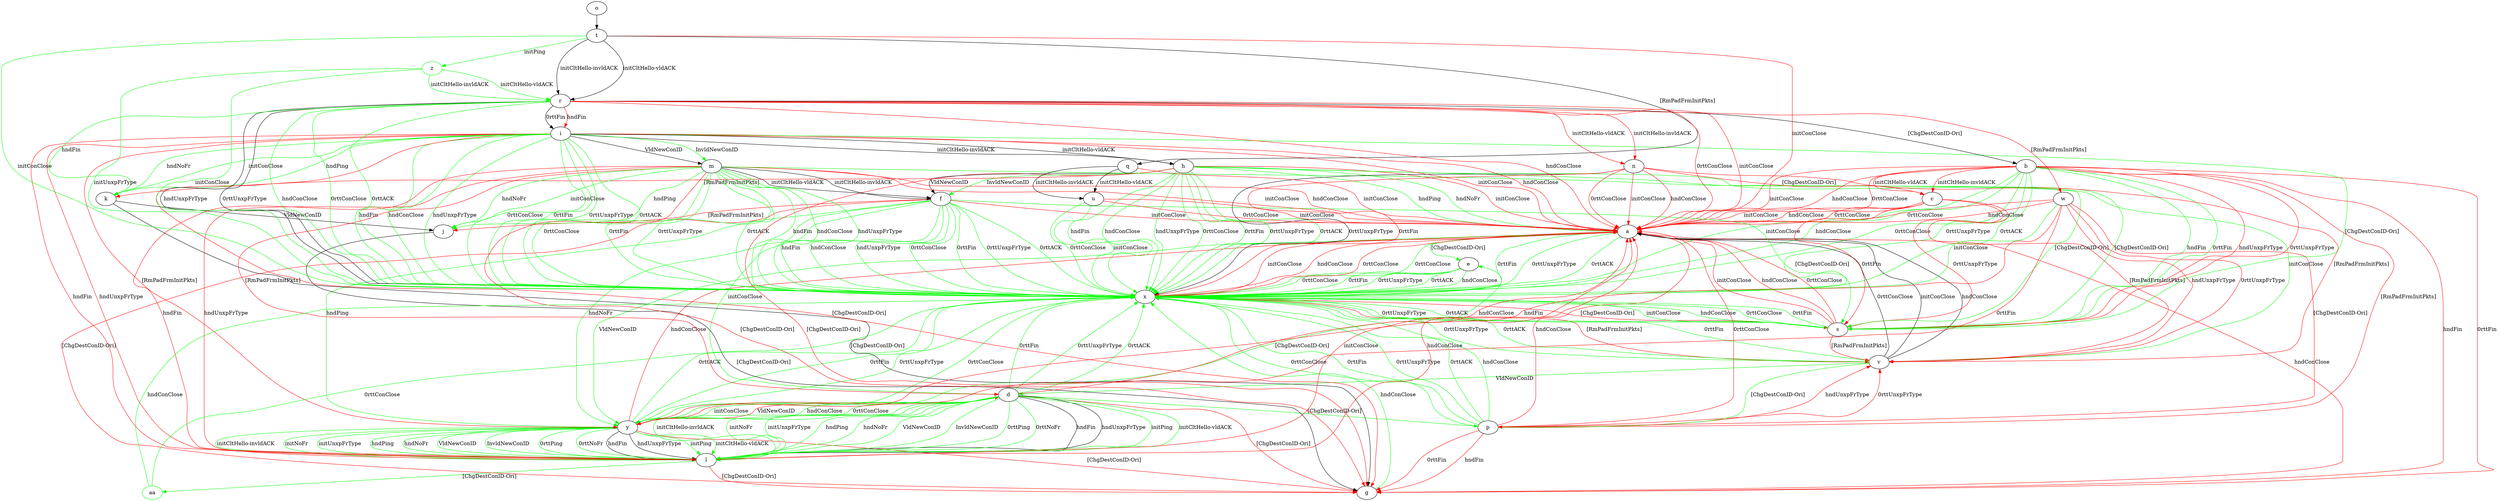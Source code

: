 digraph "" {
	a -> e	[key=0,
		color=green,
		label="[ChgDestConID-Ori] "];
	a -> x	[key=0,
		color=green,
		label="0rttConClose "];
	a -> x	[key=1,
		color=green,
		label="0rttFin "];
	a -> x	[key=2,
		color=green,
		label="0rttUnxpFrType "];
	a -> x	[key=3,
		color=green,
		label="0rttACK "];
	a -> y	[key=0,
		color=green,
		label="VldNewConID "];
	b -> a	[key=0,
		color=red,
		label="initConClose "];
	b -> a	[key=1,
		color=red,
		label="hndConClose "];
	b -> a	[key=2,
		color=red,
		label="0rttConClose "];
	b -> c	[key=0,
		color=red,
		label="initCltHello-vldACK "];
	b -> c	[key=1,
		color=red,
		label="initCltHello-invldACK "];
	b -> g	[key=0,
		color=red,
		label="hndFin "];
	b -> g	[key=1,
		color=red,
		label="0rttFin "];
	b -> p	[key=0,
		color=red,
		label="[RmPadFrmInitPkts] "];
	b -> s	[key=0,
		color=green,
		label="hndFin "];
	b -> s	[key=1,
		color=green,
		label="0rttFin "];
	b -> s	[key=2,
		color=red,
		label="hndUnxpFrType "];
	b -> s	[key=3,
		color=red,
		label="0rttUnxpFrType "];
	b -> x	[key=0,
		color=green,
		label="initConClose "];
	b -> x	[key=1,
		color=green,
		label="hndConClose "];
	b -> x	[key=2,
		color=green,
		label="0rttConClose "];
	b -> x	[key=3,
		color=green,
		label="0rttUnxpFrType "];
	b -> x	[key=4,
		color=green,
		label="0rttACK "];
	c -> a	[key=0,
		color=red,
		label="initConClose "];
	c -> a	[key=1,
		color=red,
		label="hndConClose "];
	c -> a	[key=2,
		color=red,
		label="0rttConClose "];
	c -> s	[key=0,
		color=red,
		label="0rttFin "];
	c -> s	[key=1,
		color=red,
		label="0rttUnxpFrType "];
	c -> v	[key=0,
		color=red,
		label="[RmPadFrmInitPkts] "];
	d -> a	[key=0,
		color=red,
		label="hndConClose "];
	d -> g	[key=0,
		color=red,
		label="[ChgDestConID-Ori] "];
	d -> l	[key=0,
		label="hndFin "];
	d -> l	[key=1,
		label="hndUnxpFrType "];
	d -> l	[key=2,
		color=green,
		label="initPing "];
	d -> l	[key=3,
		color=green,
		label="initCltHello-vldACK "];
	d -> l	[key=4,
		color=green,
		label="initCltHello-invldACK "];
	d -> l	[key=5,
		color=green,
		label="initNoFr "];
	d -> l	[key=6,
		color=green,
		label="initUnxpFrType "];
	d -> l	[key=7,
		color=green,
		label="hndPing "];
	d -> l	[key=8,
		color=green,
		label="hndNoFr "];
	d -> l	[key=9,
		color=green,
		label="VldNewConID "];
	d -> l	[key=10,
		color=green,
		label="InvldNewConID "];
	d -> l	[key=11,
		color=green,
		label="0rttPing "];
	d -> l	[key=12,
		color=green,
		label="0rttNoFr "];
	d -> p	[key=0,
		color=green,
		label="[ChgDestConID-Ori] "];
	d -> x	[key=0,
		color=green,
		label="0rttFin "];
	d -> x	[key=1,
		color=green,
		label="0rttUnxpFrType "];
	d -> x	[key=2,
		color=green,
		label="0rttACK "];
	d -> y	[key=0,
		color=green,
		label="initConClose "];
	d -> y	[key=1,
		color=green,
		label="hndConClose "];
	d -> y	[key=2,
		color=green,
		label="0rttConClose "];
	e -> x	[key=0,
		color=green,
		label="hndConClose "];
	e -> x	[key=1,
		color=green,
		label="0rttConClose "];
	e -> x	[key=2,
		color=green,
		label="0rttFin "];
	e -> x	[key=3,
		color=green,
		label="0rttUnxpFrType "];
	e -> x	[key=4,
		color=green,
		label="0rttACK "];
	f -> a	[key=0,
		color=red,
		label="initConClose "];
	f -> d	[key=0,
		color=green,
		label="initConClose "];
	f -> g	[key=0,
		color=red,
		label="[ChgDestConID-Ori] "];
	f -> j	[key=0,
		color=red,
		label="[RmPadFrmInitPkts] "];
	f -> s	[key=0,
		color=green,
		label="[ChgDestConID-Ori] "];
	f -> x	[key=0,
		color=green,
		label="hndFin "];
	f -> x	[key=1,
		color=green,
		label="hndConClose "];
	f -> x	[key=2,
		color=green,
		label="hndUnxpFrType "];
	f -> x	[key=3,
		color=green,
		label="0rttConClose "];
	f -> x	[key=4,
		color=green,
		label="0rttFin "];
	f -> x	[key=5,
		color=green,
		label="0rttUnxpFrType "];
	f -> x	[key=6,
		color=green,
		label="0rttACK "];
	f -> y	[key=0,
		color=green,
		label="hndPing "];
	f -> y	[key=1,
		color=green,
		label="hndNoFr "];
	g -> a	[key=0,
		color=red,
		label="hndConClose "];
	g -> x	[key=0,
		color=green,
		label="hndConClose "];
	h -> a	[key=0,
		color=green,
		label="hndPing "];
	h -> a	[key=1,
		color=green,
		label="hndNoFr "];
	h -> a	[key=2,
		color=red,
		label="initConClose "];
	h -> f	[key=0,
		label="VldNewConID "];
	h -> f	[key=1,
		color=green,
		label="InvldNewConID "];
	h -> g	[key=0,
		color=red,
		label="[ChgDestConID-Ori] "];
	h -> k	[key=0,
		color=red,
		label="[RmPadFrmInitPkts] "];
	h -> s	[key=0,
		color=green,
		label="[ChgDestConID-Ori] "];
	h -> v	[key=0,
		color=green,
		label="initConClose "];
	h -> x	[key=0,
		color=green,
		label="hndFin "];
	h -> x	[key=1,
		color=green,
		label="hndConClose "];
	h -> x	[key=2,
		color=green,
		label="hndUnxpFrType "];
	h -> x	[key=3,
		color=green,
		label="0rttConClose "];
	h -> x	[key=4,
		color=green,
		label="0rttFin "];
	h -> x	[key=5,
		color=green,
		label="0rttUnxpFrType "];
	h -> x	[key=6,
		color=green,
		label="0rttACK "];
	i -> a	[key=0,
		color=red,
		label="initConClose "];
	i -> a	[key=1,
		color=red,
		label="hndConClose "];
	i -> g	[key=0,
		color=red,
		label="[ChgDestConID-Ori] "];
	i -> h	[key=0,
		label="initCltHello-vldACK "];
	i -> h	[key=1,
		label="initCltHello-invldACK "];
	i -> k	[key=0,
		color=green,
		label="initConClose "];
	i -> k	[key=1,
		color=green,
		label="hndPing "];
	i -> k	[key=2,
		color=green,
		label="hndNoFr "];
	i -> l	[key=0,
		color=red,
		label="hndFin "];
	i -> l	[key=1,
		color=red,
		label="hndUnxpFrType "];
	i -> m	[key=0,
		label="VldNewConID "];
	i -> m	[key=1,
		color=green,
		label="InvldNewConID "];
	i -> s	[key=0,
		color=green,
		label="[ChgDestConID-Ori] "];
	i -> x	[key=0,
		color=green,
		label="hndFin "];
	i -> x	[key=1,
		color=green,
		label="hndConClose "];
	i -> x	[key=2,
		color=green,
		label="hndUnxpFrType "];
	i -> x	[key=3,
		color=green,
		label="0rttConClose "];
	i -> x	[key=4,
		color=green,
		label="0rttFin "];
	i -> x	[key=5,
		color=green,
		label="0rttUnxpFrType "];
	i -> x	[key=6,
		color=green,
		label="0rttACK "];
	i -> y	[key=0,
		color=red,
		label="[RmPadFrmInitPkts] "];
	j -> g	[key=0,
		label="[ChgDestConID-Ori] "];
	k -> g	[key=0,
		label="[ChgDestConID-Ori] "];
	k -> j	[key=0,
		label="VldNewConID "];
	l -> a	[key=0,
		color=red,
		label="initConClose "];
	l -> a	[key=1,
		color=red,
		label="hndConClose "];
	l -> g	[key=0,
		color=red,
		label="[ChgDestConID-Ori] "];
	aa	[color=green];
	l -> aa	[key=0,
		color=green,
		label="[ChgDestConID-Ori] "];
	m -> a	[key=0,
		color=red,
		label="initConClose "];
	m -> a	[key=1,
		color=red,
		label="hndConClose "];
	m -> d	[key=0,
		color=red,
		label="[RmPadFrmInitPkts] "];
	m -> f	[key=0,
		label="initCltHello-vldACK "];
	m -> f	[key=1,
		label="initCltHello-invldACK "];
	m -> g	[key=0,
		color=red,
		label="[ChgDestConID-Ori] "];
	m -> j	[key=0,
		color=green,
		label="initConClose "];
	m -> j	[key=1,
		color=green,
		label="hndPing "];
	m -> j	[key=2,
		color=green,
		label="hndNoFr "];
	m -> l	[key=0,
		color=red,
		label="hndFin "];
	m -> l	[key=1,
		color=red,
		label="hndUnxpFrType "];
	m -> s	[key=0,
		color=green,
		label="[ChgDestConID-Ori] "];
	m -> x	[key=0,
		color=green,
		label="hndFin "];
	m -> x	[key=1,
		color=green,
		label="hndConClose "];
	m -> x	[key=2,
		color=green,
		label="hndUnxpFrType "];
	m -> x	[key=3,
		color=green,
		label="0rttConClose "];
	m -> x	[key=4,
		color=green,
		label="0rttFin "];
	m -> x	[key=5,
		color=green,
		label="0rttUnxpFrType "];
	m -> x	[key=6,
		color=green,
		label="0rttACK "];
	n -> a	[key=0,
		color=red,
		label="initConClose "];
	n -> a	[key=1,
		color=red,
		label="hndConClose "];
	n -> a	[key=2,
		color=red,
		label="0rttConClose "];
	n -> c	[key=0,
		color=red,
		label="[ChgDestConID-Ori] "];
	n -> v	[key=0,
		color=red,
		label="[RmPadFrmInitPkts] "];
	n -> x	[key=0,
		label="0rttUnxpFrType "];
	n -> x	[key=1,
		color=red,
		label="0rttFin "];
	o -> t	[key=0];
	p -> a	[key=0,
		color=red,
		label="hndConClose "];
	p -> a	[key=1,
		color=red,
		label="0rttConClose "];
	p -> g	[key=0,
		color=red,
		label="hndFin "];
	p -> g	[key=1,
		color=red,
		label="0rttFin "];
	p -> v	[key=0,
		color=red,
		label="hndUnxpFrType "];
	p -> v	[key=1,
		color=red,
		label="0rttUnxpFrType "];
	p -> x	[key=0,
		color=green,
		label="hndConClose "];
	p -> x	[key=1,
		color=green,
		label="0rttConClose "];
	p -> x	[key=2,
		color=green,
		label="0rttFin "];
	p -> x	[key=3,
		color=green,
		label="0rttUnxpFrType "];
	p -> x	[key=4,
		color=green,
		label="0rttACK "];
	q -> a	[key=0,
		color=red,
		label="initConClose "];
	q -> u	[key=0,
		label="initCltHello-vldACK "];
	q -> u	[key=1,
		label="initCltHello-invldACK "];
	r -> a	[key=0,
		color=red,
		label="initConClose "];
	r -> a	[key=1,
		color=red,
		label="hndConClose "];
	r -> a	[key=2,
		color=red,
		label="0rttConClose "];
	r -> b	[key=0,
		label="[ChgDestConID-Ori] "];
	r -> i	[key=0,
		label="0rttFin "];
	r -> i	[key=1,
		color=red,
		label="hndFin "];
	r -> k	[key=0,
		color=green,
		label="hndFin "];
	r -> n	[key=0,
		color=red,
		label="initCltHello-vldACK "];
	r -> n	[key=1,
		color=red,
		label="initCltHello-invldACK "];
	r -> w	[key=0,
		color=red,
		label="[RmPadFrmInitPkts] "];
	r -> x	[key=0,
		label="hndUnxpFrType "];
	r -> x	[key=1,
		label="0rttUnxpFrType "];
	r -> x	[key=2,
		color=green,
		label="hndConClose "];
	r -> x	[key=3,
		color=green,
		label="0rttConClose "];
	r -> x	[key=4,
		color=green,
		label="0rttACK "];
	s -> a	[key=0,
		color=red,
		label="initConClose "];
	s -> a	[key=1,
		color=red,
		label="hndConClose "];
	s -> a	[key=2,
		color=red,
		label="0rttConClose "];
	s -> v	[key=0,
		color=red,
		label="[RmPadFrmInitPkts] "];
	s -> x	[key=0,
		color=green,
		label="initConClose "];
	s -> x	[key=1,
		color=green,
		label="hndConClose "];
	s -> x	[key=2,
		color=green,
		label="0rttConClose "];
	s -> x	[key=3,
		color=green,
		label="0rttFin "];
	s -> x	[key=4,
		color=green,
		label="0rttUnxpFrType "];
	s -> x	[key=5,
		color=green,
		label="0rttACK "];
	t -> a	[key=0,
		color=red,
		label="initConClose "];
	t -> q	[key=0,
		label="[RmPadFrmInitPkts] "];
	t -> r	[key=0,
		label="initCltHello-vldACK "];
	t -> r	[key=1,
		label="initCltHello-invldACK "];
	t -> x	[key=0,
		color=green,
		label="initConClose "];
	z	[color=green];
	t -> z	[key=0,
		color=green,
		label="initPing "];
	u -> a	[key=0,
		color=red,
		label="initConClose "];
	u -> a	[key=1,
		color=red,
		label="0rttConClose "];
	u -> x	[key=0,
		color=green,
		label="initConClose "];
	u -> x	[key=1,
		color=green,
		label="0rttConClose "];
	v -> a	[key=0,
		label="initConClose "];
	v -> a	[key=1,
		label="hndConClose "];
	v -> a	[key=2,
		label="0rttConClose "];
	v -> d	[key=0,
		color=green,
		label="VldNewConID "];
	v -> p	[key=0,
		color=green,
		label="[ChgDestConID-Ori] "];
	v -> x	[key=0,
		color=green,
		label="0rttFin "];
	v -> x	[key=1,
		color=green,
		label="0rttUnxpFrType "];
	v -> x	[key=2,
		color=green,
		label="0rttACK "];
	w -> a	[key=0,
		color=red,
		label="hndConClose "];
	w -> a	[key=1,
		color=red,
		label="0rttConClose "];
	w -> p	[key=0,
		color=red,
		label="[ChgDestConID-Ori] "];
	w -> v	[key=0,
		color=red,
		label="hndUnxpFrType "];
	w -> v	[key=1,
		color=red,
		label="0rttUnxpFrType "];
	w -> x	[key=0,
		color=green,
		label="initConClose "];
	w -> y	[key=0,
		color=red,
		label="hndFin "];
	w -> y	[key=1,
		color=red,
		label="0rttFin "];
	x -> a	[key=0,
		color=red,
		label="initConClose "];
	x -> a	[key=1,
		color=red,
		label="hndConClose "];
	x -> a	[key=2,
		color=red,
		label="0rttConClose "];
	x -> s	[key=0,
		color=red,
		label="[ChgDestConID-Ori] "];
	x -> v	[key=0,
		color=red,
		label="[RmPadFrmInitPkts] "];
	y -> a	[key=0,
		color=red,
		label="hndConClose "];
	y -> d	[key=0,
		color=red,
		label="VldNewConID "];
	y -> e	[key=0,
		color=green,
		label="[ChgDestConID-Ori] "];
	y -> g	[key=0,
		color=red,
		label="[ChgDestConID-Ori] "];
	y -> l	[key=0,
		label="hndFin "];
	y -> l	[key=1,
		label="hndUnxpFrType "];
	y -> l	[key=2,
		color=green,
		label="initPing "];
	y -> l	[key=3,
		color=green,
		label="initCltHello-vldACK "];
	y -> l	[key=4,
		color=green,
		label="initCltHello-invldACK "];
	y -> l	[key=5,
		color=green,
		label="initNoFr "];
	y -> l	[key=6,
		color=green,
		label="initUnxpFrType "];
	y -> l	[key=7,
		color=green,
		label="hndPing "];
	y -> l	[key=8,
		color=green,
		label="hndNoFr "];
	y -> l	[key=9,
		color=green,
		label="VldNewConID "];
	y -> l	[key=10,
		color=green,
		label="InvldNewConID "];
	y -> l	[key=11,
		color=green,
		label="0rttPing "];
	y -> l	[key=12,
		color=green,
		label="0rttNoFr "];
	y -> x	[key=0,
		color=green,
		label="0rttConClose "];
	y -> x	[key=1,
		color=green,
		label="0rttFin "];
	y -> x	[key=2,
		color=green,
		label="0rttUnxpFrType "];
	y -> x	[key=3,
		color=green,
		label="0rttACK "];
	z -> r	[key=0,
		color=green,
		label="initCltHello-vldACK "];
	z -> r	[key=1,
		color=green,
		label="initCltHello-invldACK "];
	z -> x	[key=0,
		color=green,
		label="initConClose "];
	z -> x	[key=1,
		color=green,
		label="initUnxpFrType "];
	aa -> x	[key=0,
		color=green,
		label="hndConClose "];
	aa -> x	[key=1,
		color=green,
		label="0rttConClose "];
}
